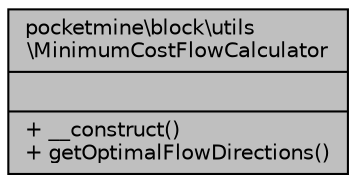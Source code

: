 digraph "pocketmine\block\utils\MinimumCostFlowCalculator"
{
 // INTERACTIVE_SVG=YES
 // LATEX_PDF_SIZE
  edge [fontname="Helvetica",fontsize="10",labelfontname="Helvetica",labelfontsize="10"];
  node [fontname="Helvetica",fontsize="10",shape=record];
  Node1 [label="{pocketmine\\block\\utils\l\\MinimumCostFlowCalculator\n||+ __construct()\l+ getOptimalFlowDirections()\l}",height=0.2,width=0.4,color="black", fillcolor="grey75", style="filled", fontcolor="black",tooltip=" "];
}
